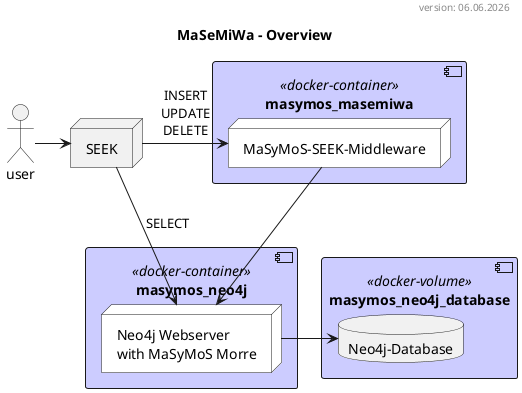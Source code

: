 @startuml

title MaSeMiWa - Overview
header version: %date("dd.MM.yyyy")
'header version: 23.11.2018

skinparam defaultFontName Helvetica

skinparam shadowing false

node "SEEK" as seek

component "masymos_masemiwa" as d_miwa <<docker-container>> #ccf {
    node "MaSyMoS-SEEK-Middleware" as miwa #fff
}

component "masymos_neo4j" as d_neo4j <<docker-container>> #ccf {
    node "Neo4j Webserver\nwith MaSyMoS Morre" as n #fff
}

component "masymos_neo4j_database" as d_db <<docker-volume>> #ccf {
    database "Neo4j-Database" as n_db
}

actor "user" as user

user    ->      seek
seek    ->      miwa    : INSERT\nUPDATE\nDELETE
seek    -->     n       : SELECT
miwa    -->     n
n       ->      n_db

@enduml
